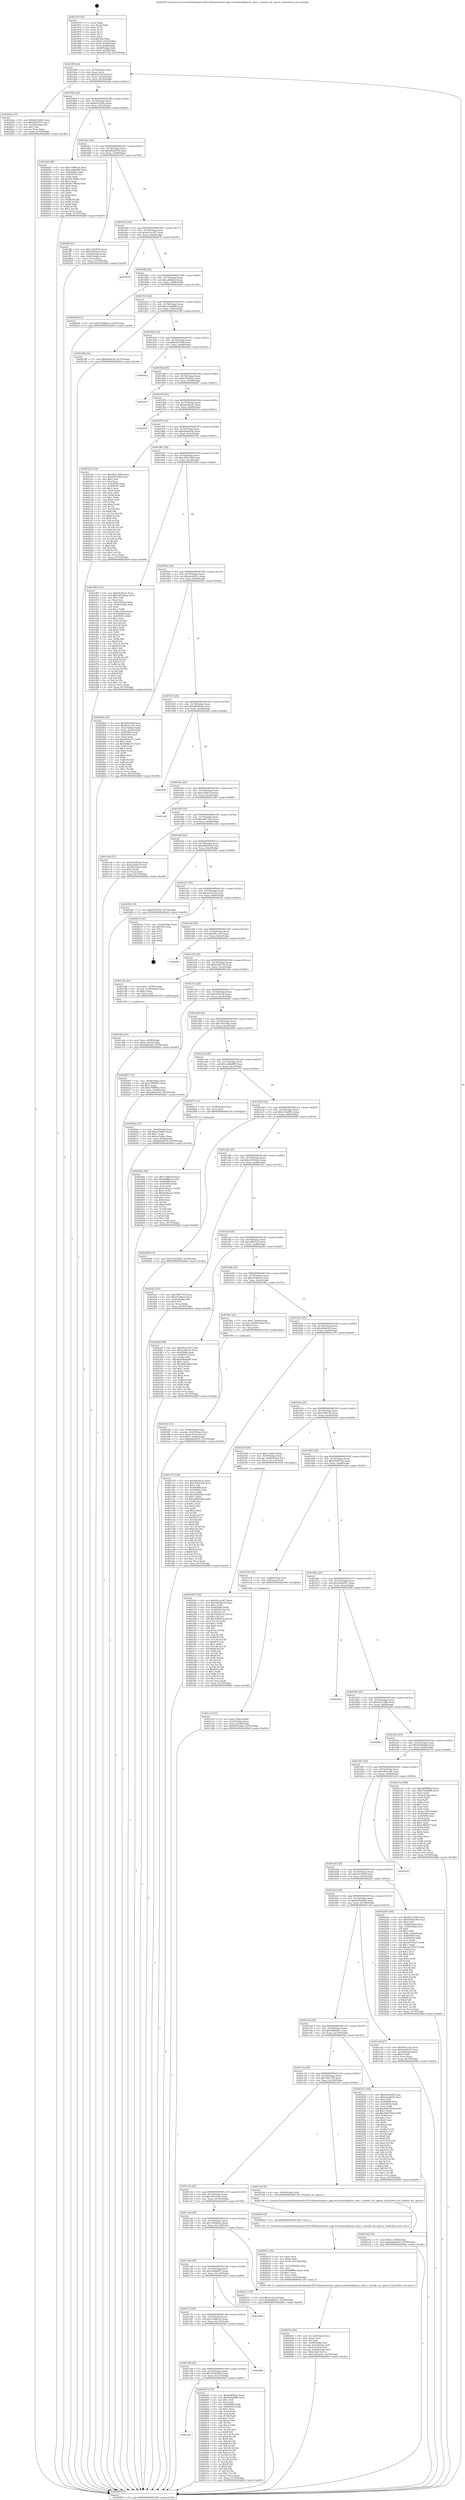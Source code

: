 digraph "0x401870" {
  label = "0x401870 (/mnt/c/Users/mathe/Desktop/tcc/POCII/binaries/extr_php-srcextdatelibparse_date.c_timelib_eat_spaces_Final-ollvm.out::main(0))"
  labelloc = "t"
  node[shape=record]

  Entry [label="",width=0.3,height=0.3,shape=circle,fillcolor=black,style=filled]
  "0x40189f" [label="{
     0x40189f [23]\l
     | [instrs]\l
     &nbsp;&nbsp;0x40189f \<+3\>: mov -0x70(%rbp),%eax\l
     &nbsp;&nbsp;0x4018a2 \<+2\>: mov %eax,%ecx\l
     &nbsp;&nbsp;0x4018a4 \<+6\>: sub $0x81810106,%ecx\l
     &nbsp;&nbsp;0x4018aa \<+3\>: mov %eax,-0x74(%rbp)\l
     &nbsp;&nbsp;0x4018ad \<+3\>: mov %ecx,-0x78(%rbp)\l
     &nbsp;&nbsp;0x4018b0 \<+6\>: je 00000000004022da \<main+0xa6a\>\l
  }"]
  "0x4022da" [label="{
     0x4022da [27]\l
     | [instrs]\l
     &nbsp;&nbsp;0x4022da \<+5\>: mov $0x8d152b0c,%eax\l
     &nbsp;&nbsp;0x4022df \<+5\>: mov $0x20f67b33,%ecx\l
     &nbsp;&nbsp;0x4022e4 \<+3\>: mov -0x2d(%rbp),%dl\l
     &nbsp;&nbsp;0x4022e7 \<+3\>: test $0x1,%dl\l
     &nbsp;&nbsp;0x4022ea \<+3\>: cmovne %ecx,%eax\l
     &nbsp;&nbsp;0x4022ed \<+3\>: mov %eax,-0x70(%rbp)\l
     &nbsp;&nbsp;0x4022f0 \<+5\>: jmp 00000000004026b9 \<main+0xe49\>\l
  }"]
  "0x4018b6" [label="{
     0x4018b6 [22]\l
     | [instrs]\l
     &nbsp;&nbsp;0x4018b6 \<+5\>: jmp 00000000004018bb \<main+0x4b\>\l
     &nbsp;&nbsp;0x4018bb \<+3\>: mov -0x74(%rbp),%eax\l
     &nbsp;&nbsp;0x4018be \<+5\>: sub $0x8d152b0c,%eax\l
     &nbsp;&nbsp;0x4018c3 \<+3\>: mov %eax,-0x7c(%rbp)\l
     &nbsp;&nbsp;0x4018c6 \<+6\>: je 0000000000402426 \<main+0xbb6\>\l
  }"]
  Exit [label="",width=0.3,height=0.3,shape=circle,fillcolor=black,style=filled,peripheries=2]
  "0x402426" [label="{
     0x402426 [88]\l
     | [instrs]\l
     &nbsp;&nbsp;0x402426 \<+5\>: mov $0x7c088cc6,%eax\l
     &nbsp;&nbsp;0x40242b \<+5\>: mov $0x1a48e888,%ecx\l
     &nbsp;&nbsp;0x402430 \<+7\>: mov 0x405068,%edx\l
     &nbsp;&nbsp;0x402437 \<+7\>: mov 0x405054,%esi\l
     &nbsp;&nbsp;0x40243e \<+2\>: mov %edx,%edi\l
     &nbsp;&nbsp;0x402440 \<+6\>: sub $0x4f179664,%edi\l
     &nbsp;&nbsp;0x402446 \<+3\>: sub $0x1,%edi\l
     &nbsp;&nbsp;0x402449 \<+6\>: add $0x4f179664,%edi\l
     &nbsp;&nbsp;0x40244f \<+3\>: imul %edi,%edx\l
     &nbsp;&nbsp;0x402452 \<+3\>: and $0x1,%edx\l
     &nbsp;&nbsp;0x402455 \<+3\>: cmp $0x0,%edx\l
     &nbsp;&nbsp;0x402458 \<+4\>: sete %r8b\l
     &nbsp;&nbsp;0x40245c \<+3\>: cmp $0xa,%esi\l
     &nbsp;&nbsp;0x40245f \<+4\>: setl %r9b\l
     &nbsp;&nbsp;0x402463 \<+3\>: mov %r8b,%r10b\l
     &nbsp;&nbsp;0x402466 \<+3\>: and %r9b,%r10b\l
     &nbsp;&nbsp;0x402469 \<+3\>: xor %r9b,%r8b\l
     &nbsp;&nbsp;0x40246c \<+3\>: or %r8b,%r10b\l
     &nbsp;&nbsp;0x40246f \<+4\>: test $0x1,%r10b\l
     &nbsp;&nbsp;0x402473 \<+3\>: cmovne %ecx,%eax\l
     &nbsp;&nbsp;0x402476 \<+3\>: mov %eax,-0x70(%rbp)\l
     &nbsp;&nbsp;0x402479 \<+5\>: jmp 00000000004026b9 \<main+0xe49\>\l
  }"]
  "0x4018cc" [label="{
     0x4018cc [22]\l
     | [instrs]\l
     &nbsp;&nbsp;0x4018cc \<+5\>: jmp 00000000004018d1 \<main+0x61\>\l
     &nbsp;&nbsp;0x4018d1 \<+3\>: mov -0x74(%rbp),%eax\l
     &nbsp;&nbsp;0x4018d4 \<+5\>: sub $0x8d2a0678,%eax\l
     &nbsp;&nbsp;0x4018d9 \<+3\>: mov %eax,-0x80(%rbp)\l
     &nbsp;&nbsp;0x4018dc \<+6\>: je 0000000000401ff2 \<main+0x782\>\l
  }"]
  "0x40248a" [label="{
     0x40248a [94]\l
     | [instrs]\l
     &nbsp;&nbsp;0x40248a \<+5\>: mov $0x7c088cc6,%ecx\l
     &nbsp;&nbsp;0x40248f \<+5\>: mov $0xa40ffed3,%edx\l
     &nbsp;&nbsp;0x402494 \<+7\>: mov 0x405068,%esi\l
     &nbsp;&nbsp;0x40249b \<+8\>: mov 0x405054,%r8d\l
     &nbsp;&nbsp;0x4024a3 \<+3\>: mov %esi,%r9d\l
     &nbsp;&nbsp;0x4024a6 \<+7\>: sub $0x8160acee,%r9d\l
     &nbsp;&nbsp;0x4024ad \<+4\>: sub $0x1,%r9d\l
     &nbsp;&nbsp;0x4024b1 \<+7\>: add $0x8160acee,%r9d\l
     &nbsp;&nbsp;0x4024b8 \<+4\>: imul %r9d,%esi\l
     &nbsp;&nbsp;0x4024bc \<+3\>: and $0x1,%esi\l
     &nbsp;&nbsp;0x4024bf \<+3\>: cmp $0x0,%esi\l
     &nbsp;&nbsp;0x4024c2 \<+4\>: sete %r10b\l
     &nbsp;&nbsp;0x4024c6 \<+4\>: cmp $0xa,%r8d\l
     &nbsp;&nbsp;0x4024ca \<+4\>: setl %r11b\l
     &nbsp;&nbsp;0x4024ce \<+3\>: mov %r10b,%bl\l
     &nbsp;&nbsp;0x4024d1 \<+3\>: and %r11b,%bl\l
     &nbsp;&nbsp;0x4024d4 \<+3\>: xor %r11b,%r10b\l
     &nbsp;&nbsp;0x4024d7 \<+3\>: or %r10b,%bl\l
     &nbsp;&nbsp;0x4024da \<+3\>: test $0x1,%bl\l
     &nbsp;&nbsp;0x4024dd \<+3\>: cmovne %edx,%ecx\l
     &nbsp;&nbsp;0x4024e0 \<+3\>: mov %ecx,-0x70(%rbp)\l
     &nbsp;&nbsp;0x4024e3 \<+5\>: jmp 00000000004026b9 \<main+0xe49\>\l
  }"]
  "0x401ff2" [label="{
     0x401ff2 [27]\l
     | [instrs]\l
     &nbsp;&nbsp;0x401ff2 \<+5\>: mov $0x1c52d97a,%eax\l
     &nbsp;&nbsp;0x401ff7 \<+5\>: mov $0x76f1da3b,%ecx\l
     &nbsp;&nbsp;0x401ffc \<+3\>: mov -0x64(%rbp),%edx\l
     &nbsp;&nbsp;0x401fff \<+3\>: cmp -0x60(%rbp),%edx\l
     &nbsp;&nbsp;0x402002 \<+3\>: cmovl %ecx,%eax\l
     &nbsp;&nbsp;0x402005 \<+3\>: mov %eax,-0x70(%rbp)\l
     &nbsp;&nbsp;0x402008 \<+5\>: jmp 00000000004026b9 \<main+0xe49\>\l
  }"]
  "0x4018e2" [label="{
     0x4018e2 [25]\l
     | [instrs]\l
     &nbsp;&nbsp;0x4018e2 \<+5\>: jmp 00000000004018e7 \<main+0x77\>\l
     &nbsp;&nbsp;0x4018e7 \<+3\>: mov -0x74(%rbp),%eax\l
     &nbsp;&nbsp;0x4018ea \<+5\>: sub $0x901ac367,%eax\l
     &nbsp;&nbsp;0x4018ef \<+6\>: mov %eax,-0x84(%rbp)\l
     &nbsp;&nbsp;0x4018f5 \<+6\>: je 0000000000402676 \<main+0xe06\>\l
  }"]
  "0x402365" [label="{
     0x402365 [150]\l
     | [instrs]\l
     &nbsp;&nbsp;0x402365 \<+5\>: mov $0x901ac367,%edx\l
     &nbsp;&nbsp;0x40236a \<+5\>: mov $0xe9d6507b,%esi\l
     &nbsp;&nbsp;0x40236f \<+3\>: mov $0x1,%r8b\l
     &nbsp;&nbsp;0x402372 \<+8\>: mov 0x405068,%r9d\l
     &nbsp;&nbsp;0x40237a \<+8\>: mov 0x405054,%r10d\l
     &nbsp;&nbsp;0x402382 \<+3\>: mov %r9d,%r11d\l
     &nbsp;&nbsp;0x402385 \<+7\>: sub $0x3f36f314,%r11d\l
     &nbsp;&nbsp;0x40238c \<+4\>: sub $0x1,%r11d\l
     &nbsp;&nbsp;0x402390 \<+7\>: add $0x3f36f314,%r11d\l
     &nbsp;&nbsp;0x402397 \<+4\>: imul %r11d,%r9d\l
     &nbsp;&nbsp;0x40239b \<+4\>: and $0x1,%r9d\l
     &nbsp;&nbsp;0x40239f \<+4\>: cmp $0x0,%r9d\l
     &nbsp;&nbsp;0x4023a3 \<+3\>: sete %bl\l
     &nbsp;&nbsp;0x4023a6 \<+4\>: cmp $0xa,%r10d\l
     &nbsp;&nbsp;0x4023aa \<+4\>: setl %r14b\l
     &nbsp;&nbsp;0x4023ae \<+3\>: mov %bl,%r15b\l
     &nbsp;&nbsp;0x4023b1 \<+4\>: xor $0xff,%r15b\l
     &nbsp;&nbsp;0x4023b5 \<+3\>: mov %r14b,%r12b\l
     &nbsp;&nbsp;0x4023b8 \<+4\>: xor $0xff,%r12b\l
     &nbsp;&nbsp;0x4023bc \<+4\>: xor $0x1,%r8b\l
     &nbsp;&nbsp;0x4023c0 \<+3\>: mov %r15b,%r13b\l
     &nbsp;&nbsp;0x4023c3 \<+4\>: and $0xff,%r13b\l
     &nbsp;&nbsp;0x4023c7 \<+3\>: and %r8b,%bl\l
     &nbsp;&nbsp;0x4023ca \<+3\>: mov %r12b,%al\l
     &nbsp;&nbsp;0x4023cd \<+2\>: and $0xff,%al\l
     &nbsp;&nbsp;0x4023cf \<+3\>: and %r8b,%r14b\l
     &nbsp;&nbsp;0x4023d2 \<+3\>: or %bl,%r13b\l
     &nbsp;&nbsp;0x4023d5 \<+3\>: or %r14b,%al\l
     &nbsp;&nbsp;0x4023d8 \<+3\>: xor %al,%r13b\l
     &nbsp;&nbsp;0x4023db \<+3\>: or %r12b,%r15b\l
     &nbsp;&nbsp;0x4023de \<+4\>: xor $0xff,%r15b\l
     &nbsp;&nbsp;0x4023e2 \<+4\>: or $0x1,%r8b\l
     &nbsp;&nbsp;0x4023e6 \<+3\>: and %r8b,%r15b\l
     &nbsp;&nbsp;0x4023e9 \<+3\>: or %r15b,%r13b\l
     &nbsp;&nbsp;0x4023ec \<+4\>: test $0x1,%r13b\l
     &nbsp;&nbsp;0x4023f0 \<+3\>: cmovne %esi,%edx\l
     &nbsp;&nbsp;0x4023f3 \<+3\>: mov %edx,-0x70(%rbp)\l
     &nbsp;&nbsp;0x4023f6 \<+5\>: jmp 00000000004026b9 \<main+0xe49\>\l
  }"]
  "0x402676" [label="{
     0x402676\l
  }", style=dashed]
  "0x4018fb" [label="{
     0x4018fb [25]\l
     | [instrs]\l
     &nbsp;&nbsp;0x4018fb \<+5\>: jmp 0000000000401900 \<main+0x90\>\l
     &nbsp;&nbsp;0x401900 \<+3\>: mov -0x74(%rbp),%eax\l
     &nbsp;&nbsp;0x401903 \<+5\>: sub $0xa40ffed3,%eax\l
     &nbsp;&nbsp;0x401908 \<+6\>: mov %eax,-0x88(%rbp)\l
     &nbsp;&nbsp;0x40190e \<+6\>: je 00000000004024e8 \<main+0xc78\>\l
  }"]
  "0x40219d" [label="{
     0x40219d [19]\l
     | [instrs]\l
     &nbsp;&nbsp;0x40219d \<+7\>: movl $0x0,-0x68(%rbp)\l
     &nbsp;&nbsp;0x4021a4 \<+7\>: movl $0xbdbae03b,-0x70(%rbp)\l
     &nbsp;&nbsp;0x4021ab \<+5\>: jmp 00000000004026b9 \<main+0xe49\>\l
  }"]
  "0x4024e8" [label="{
     0x4024e8 [12]\l
     | [instrs]\l
     &nbsp;&nbsp;0x4024e8 \<+7\>: movl $0x7950b9ca,-0x70(%rbp)\l
     &nbsp;&nbsp;0x4024ef \<+5\>: jmp 00000000004026b9 \<main+0xe49\>\l
  }"]
  "0x401914" [label="{
     0x401914 [25]\l
     | [instrs]\l
     &nbsp;&nbsp;0x401914 \<+5\>: jmp 0000000000401919 \<main+0xa9\>\l
     &nbsp;&nbsp;0x401919 \<+3\>: mov -0x74(%rbp),%eax\l
     &nbsp;&nbsp;0x40191c \<+5\>: sub $0xa74ad898,%eax\l
     &nbsp;&nbsp;0x401921 \<+6\>: mov %eax,-0x8c(%rbp)\l
     &nbsp;&nbsp;0x401927 \<+6\>: je 0000000000402188 \<main+0x918\>\l
  }"]
  "0x401cb1" [label="{
     0x401cb1\l
  }", style=dashed]
  "0x402188" [label="{
     0x402188 [12]\l
     | [instrs]\l
     &nbsp;&nbsp;0x402188 \<+7\>: movl $0x26bdcfef,-0x70(%rbp)\l
     &nbsp;&nbsp;0x40218f \<+5\>: jmp 00000000004026b9 \<main+0xe49\>\l
  }"]
  "0x40192d" [label="{
     0x40192d [25]\l
     | [instrs]\l
     &nbsp;&nbsp;0x40192d \<+5\>: jmp 0000000000401932 \<main+0xc2\>\l
     &nbsp;&nbsp;0x401932 \<+3\>: mov -0x74(%rbp),%eax\l
     &nbsp;&nbsp;0x401935 \<+5\>: sub $0xb2919eff,%eax\l
     &nbsp;&nbsp;0x40193a \<+6\>: mov %eax,-0x90(%rbp)\l
     &nbsp;&nbsp;0x401940 \<+6\>: je 00000000004026b2 \<main+0xe42\>\l
  }"]
  "0x402095" [label="{
     0x402095 [134]\l
     | [instrs]\l
     &nbsp;&nbsp;0x402095 \<+5\>: mov $0xddd9f62e,%eax\l
     &nbsp;&nbsp;0x40209a \<+5\>: mov $0x5b9e8489,%ecx\l
     &nbsp;&nbsp;0x40209f \<+2\>: mov $0x1,%dl\l
     &nbsp;&nbsp;0x4020a1 \<+2\>: xor %esi,%esi\l
     &nbsp;&nbsp;0x4020a3 \<+7\>: mov 0x405068,%edi\l
     &nbsp;&nbsp;0x4020aa \<+8\>: mov 0x405054,%r8d\l
     &nbsp;&nbsp;0x4020b2 \<+3\>: sub $0x1,%esi\l
     &nbsp;&nbsp;0x4020b5 \<+3\>: mov %edi,%r9d\l
     &nbsp;&nbsp;0x4020b8 \<+3\>: add %esi,%r9d\l
     &nbsp;&nbsp;0x4020bb \<+4\>: imul %r9d,%edi\l
     &nbsp;&nbsp;0x4020bf \<+3\>: and $0x1,%edi\l
     &nbsp;&nbsp;0x4020c2 \<+3\>: cmp $0x0,%edi\l
     &nbsp;&nbsp;0x4020c5 \<+4\>: sete %r10b\l
     &nbsp;&nbsp;0x4020c9 \<+4\>: cmp $0xa,%r8d\l
     &nbsp;&nbsp;0x4020cd \<+4\>: setl %r11b\l
     &nbsp;&nbsp;0x4020d1 \<+3\>: mov %r10b,%bl\l
     &nbsp;&nbsp;0x4020d4 \<+3\>: xor $0xff,%bl\l
     &nbsp;&nbsp;0x4020d7 \<+3\>: mov %r11b,%r14b\l
     &nbsp;&nbsp;0x4020da \<+4\>: xor $0xff,%r14b\l
     &nbsp;&nbsp;0x4020de \<+3\>: xor $0x0,%dl\l
     &nbsp;&nbsp;0x4020e1 \<+3\>: mov %bl,%r15b\l
     &nbsp;&nbsp;0x4020e4 \<+4\>: and $0x0,%r15b\l
     &nbsp;&nbsp;0x4020e8 \<+3\>: and %dl,%r10b\l
     &nbsp;&nbsp;0x4020eb \<+3\>: mov %r14b,%r12b\l
     &nbsp;&nbsp;0x4020ee \<+4\>: and $0x0,%r12b\l
     &nbsp;&nbsp;0x4020f2 \<+3\>: and %dl,%r11b\l
     &nbsp;&nbsp;0x4020f5 \<+3\>: or %r10b,%r15b\l
     &nbsp;&nbsp;0x4020f8 \<+3\>: or %r11b,%r12b\l
     &nbsp;&nbsp;0x4020fb \<+3\>: xor %r12b,%r15b\l
     &nbsp;&nbsp;0x4020fe \<+3\>: or %r14b,%bl\l
     &nbsp;&nbsp;0x402101 \<+3\>: xor $0xff,%bl\l
     &nbsp;&nbsp;0x402104 \<+3\>: or $0x0,%dl\l
     &nbsp;&nbsp;0x402107 \<+2\>: and %dl,%bl\l
     &nbsp;&nbsp;0x402109 \<+3\>: or %bl,%r15b\l
     &nbsp;&nbsp;0x40210c \<+4\>: test $0x1,%r15b\l
     &nbsp;&nbsp;0x402110 \<+3\>: cmovne %ecx,%eax\l
     &nbsp;&nbsp;0x402113 \<+3\>: mov %eax,-0x70(%rbp)\l
     &nbsp;&nbsp;0x402116 \<+5\>: jmp 00000000004026b9 \<main+0xe49\>\l
  }"]
  "0x4026b2" [label="{
     0x4026b2\l
  }", style=dashed]
  "0x401946" [label="{
     0x401946 [25]\l
     | [instrs]\l
     &nbsp;&nbsp;0x401946 \<+5\>: jmp 000000000040194b \<main+0xdb\>\l
     &nbsp;&nbsp;0x40194b \<+3\>: mov -0x74(%rbp),%eax\l
     &nbsp;&nbsp;0x40194e \<+5\>: sub $0xb7beda5a,%eax\l
     &nbsp;&nbsp;0x401953 \<+6\>: mov %eax,-0x94(%rbp)\l
     &nbsp;&nbsp;0x401959 \<+6\>: je 0000000000402627 \<main+0xdb7\>\l
  }"]
  "0x401c98" [label="{
     0x401c98 [25]\l
     | [instrs]\l
     &nbsp;&nbsp;0x401c98 \<+5\>: jmp 0000000000401c9d \<main+0x42d\>\l
     &nbsp;&nbsp;0x401c9d \<+3\>: mov -0x74(%rbp),%eax\l
     &nbsp;&nbsp;0x401ca0 \<+5\>: sub $0x7d223802,%eax\l
     &nbsp;&nbsp;0x401ca5 \<+6\>: mov %eax,-0x11c(%rbp)\l
     &nbsp;&nbsp;0x401cab \<+6\>: je 0000000000402095 \<main+0x825\>\l
  }"]
  "0x402627" [label="{
     0x402627\l
  }", style=dashed]
  "0x40195f" [label="{
     0x40195f [25]\l
     | [instrs]\l
     &nbsp;&nbsp;0x40195f \<+5\>: jmp 0000000000401964 \<main+0xf4\>\l
     &nbsp;&nbsp;0x401964 \<+3\>: mov -0x74(%rbp),%eax\l
     &nbsp;&nbsp;0x401967 \<+5\>: sub $0xb9cfbe3c,%eax\l
     &nbsp;&nbsp;0x40196c \<+6\>: mov %eax,-0x98(%rbp)\l
     &nbsp;&nbsp;0x401972 \<+6\>: je 000000000040263f \<main+0xdcf\>\l
  }"]
  "0x40269a" [label="{
     0x40269a\l
  }", style=dashed]
  "0x40263f" [label="{
     0x40263f\l
  }", style=dashed]
  "0x401978" [label="{
     0x401978 [25]\l
     | [instrs]\l
     &nbsp;&nbsp;0x401978 \<+5\>: jmp 000000000040197d \<main+0x10d\>\l
     &nbsp;&nbsp;0x40197d \<+3\>: mov -0x74(%rbp),%eax\l
     &nbsp;&nbsp;0x401980 \<+5\>: sub $0xbdbae03b,%eax\l
     &nbsp;&nbsp;0x401985 \<+6\>: mov %eax,-0x9c(%rbp)\l
     &nbsp;&nbsp;0x40198b \<+6\>: je 00000000004021b0 \<main+0x940\>\l
  }"]
  "0x401c7f" [label="{
     0x401c7f [25]\l
     | [instrs]\l
     &nbsp;&nbsp;0x401c7f \<+5\>: jmp 0000000000401c84 \<main+0x414\>\l
     &nbsp;&nbsp;0x401c84 \<+3\>: mov -0x74(%rbp),%eax\l
     &nbsp;&nbsp;0x401c87 \<+5\>: sub $0x7c088cc6,%eax\l
     &nbsp;&nbsp;0x401c8c \<+6\>: mov %eax,-0x118(%rbp)\l
     &nbsp;&nbsp;0x401c92 \<+6\>: je 000000000040269a \<main+0xe2a\>\l
  }"]
  "0x4021b0" [label="{
     0x4021b0 [134]\l
     | [instrs]\l
     &nbsp;&nbsp;0x4021b0 \<+5\>: mov $0x5b21108b,%eax\l
     &nbsp;&nbsp;0x4021b5 \<+5\>: mov $0x65c7d0ef,%ecx\l
     &nbsp;&nbsp;0x4021ba \<+2\>: mov $0x1,%dl\l
     &nbsp;&nbsp;0x4021bc \<+2\>: xor %esi,%esi\l
     &nbsp;&nbsp;0x4021be \<+7\>: mov 0x405068,%edi\l
     &nbsp;&nbsp;0x4021c5 \<+8\>: mov 0x405054,%r8d\l
     &nbsp;&nbsp;0x4021cd \<+3\>: sub $0x1,%esi\l
     &nbsp;&nbsp;0x4021d0 \<+3\>: mov %edi,%r9d\l
     &nbsp;&nbsp;0x4021d3 \<+3\>: add %esi,%r9d\l
     &nbsp;&nbsp;0x4021d6 \<+4\>: imul %r9d,%edi\l
     &nbsp;&nbsp;0x4021da \<+3\>: and $0x1,%edi\l
     &nbsp;&nbsp;0x4021dd \<+3\>: cmp $0x0,%edi\l
     &nbsp;&nbsp;0x4021e0 \<+4\>: sete %r10b\l
     &nbsp;&nbsp;0x4021e4 \<+4\>: cmp $0xa,%r8d\l
     &nbsp;&nbsp;0x4021e8 \<+4\>: setl %r11b\l
     &nbsp;&nbsp;0x4021ec \<+3\>: mov %r10b,%bl\l
     &nbsp;&nbsp;0x4021ef \<+3\>: xor $0xff,%bl\l
     &nbsp;&nbsp;0x4021f2 \<+3\>: mov %r11b,%r14b\l
     &nbsp;&nbsp;0x4021f5 \<+4\>: xor $0xff,%r14b\l
     &nbsp;&nbsp;0x4021f9 \<+3\>: xor $0x0,%dl\l
     &nbsp;&nbsp;0x4021fc \<+3\>: mov %bl,%r15b\l
     &nbsp;&nbsp;0x4021ff \<+4\>: and $0x0,%r15b\l
     &nbsp;&nbsp;0x402203 \<+3\>: and %dl,%r10b\l
     &nbsp;&nbsp;0x402206 \<+3\>: mov %r14b,%r12b\l
     &nbsp;&nbsp;0x402209 \<+4\>: and $0x0,%r12b\l
     &nbsp;&nbsp;0x40220d \<+3\>: and %dl,%r11b\l
     &nbsp;&nbsp;0x402210 \<+3\>: or %r10b,%r15b\l
     &nbsp;&nbsp;0x402213 \<+3\>: or %r11b,%r12b\l
     &nbsp;&nbsp;0x402216 \<+3\>: xor %r12b,%r15b\l
     &nbsp;&nbsp;0x402219 \<+3\>: or %r14b,%bl\l
     &nbsp;&nbsp;0x40221c \<+3\>: xor $0xff,%bl\l
     &nbsp;&nbsp;0x40221f \<+3\>: or $0x0,%dl\l
     &nbsp;&nbsp;0x402222 \<+2\>: and %dl,%bl\l
     &nbsp;&nbsp;0x402224 \<+3\>: or %bl,%r15b\l
     &nbsp;&nbsp;0x402227 \<+4\>: test $0x1,%r15b\l
     &nbsp;&nbsp;0x40222b \<+3\>: cmovne %ecx,%eax\l
     &nbsp;&nbsp;0x40222e \<+3\>: mov %eax,-0x70(%rbp)\l
     &nbsp;&nbsp;0x402231 \<+5\>: jmp 00000000004026b9 \<main+0xe49\>\l
  }"]
  "0x401991" [label="{
     0x401991 [25]\l
     | [instrs]\l
     &nbsp;&nbsp;0x401991 \<+5\>: jmp 0000000000401996 \<main+0x126\>\l
     &nbsp;&nbsp;0x401996 \<+3\>: mov -0x74(%rbp),%eax\l
     &nbsp;&nbsp;0x401999 \<+5\>: sub $0xc85b1304,%eax\l
     &nbsp;&nbsp;0x40199e \<+6\>: mov %eax,-0xa0(%rbp)\l
     &nbsp;&nbsp;0x4019a4 \<+6\>: je 0000000000401f09 \<main+0x699\>\l
  }"]
  "0x401d66" [label="{
     0x401d66\l
  }", style=dashed]
  "0x401f09" [label="{
     0x401f09 [152]\l
     | [instrs]\l
     &nbsp;&nbsp;0x401f09 \<+5\>: mov $0xb9cfbe3c,%eax\l
     &nbsp;&nbsp;0x401f0e \<+5\>: mov $0x1d918ebe,%ecx\l
     &nbsp;&nbsp;0x401f13 \<+2\>: mov $0x1,%dl\l
     &nbsp;&nbsp;0x401f15 \<+2\>: xor %esi,%esi\l
     &nbsp;&nbsp;0x401f17 \<+3\>: mov -0x5c(%rbp),%edi\l
     &nbsp;&nbsp;0x401f1a \<+3\>: cmp -0x50(%rbp),%edi\l
     &nbsp;&nbsp;0x401f1d \<+4\>: setl %r8b\l
     &nbsp;&nbsp;0x401f21 \<+4\>: and $0x1,%r8b\l
     &nbsp;&nbsp;0x401f25 \<+4\>: mov %r8b,-0x2e(%rbp)\l
     &nbsp;&nbsp;0x401f29 \<+7\>: mov 0x405068,%edi\l
     &nbsp;&nbsp;0x401f30 \<+8\>: mov 0x405054,%r9d\l
     &nbsp;&nbsp;0x401f38 \<+3\>: sub $0x1,%esi\l
     &nbsp;&nbsp;0x401f3b \<+3\>: mov %edi,%r10d\l
     &nbsp;&nbsp;0x401f3e \<+3\>: add %esi,%r10d\l
     &nbsp;&nbsp;0x401f41 \<+4\>: imul %r10d,%edi\l
     &nbsp;&nbsp;0x401f45 \<+3\>: and $0x1,%edi\l
     &nbsp;&nbsp;0x401f48 \<+3\>: cmp $0x0,%edi\l
     &nbsp;&nbsp;0x401f4b \<+4\>: sete %r8b\l
     &nbsp;&nbsp;0x401f4f \<+4\>: cmp $0xa,%r9d\l
     &nbsp;&nbsp;0x401f53 \<+4\>: setl %r11b\l
     &nbsp;&nbsp;0x401f57 \<+3\>: mov %r8b,%bl\l
     &nbsp;&nbsp;0x401f5a \<+3\>: xor $0xff,%bl\l
     &nbsp;&nbsp;0x401f5d \<+3\>: mov %r11b,%r14b\l
     &nbsp;&nbsp;0x401f60 \<+4\>: xor $0xff,%r14b\l
     &nbsp;&nbsp;0x401f64 \<+3\>: xor $0x1,%dl\l
     &nbsp;&nbsp;0x401f67 \<+3\>: mov %bl,%r15b\l
     &nbsp;&nbsp;0x401f6a \<+4\>: and $0xff,%r15b\l
     &nbsp;&nbsp;0x401f6e \<+3\>: and %dl,%r8b\l
     &nbsp;&nbsp;0x401f71 \<+3\>: mov %r14b,%r12b\l
     &nbsp;&nbsp;0x401f74 \<+4\>: and $0xff,%r12b\l
     &nbsp;&nbsp;0x401f78 \<+3\>: and %dl,%r11b\l
     &nbsp;&nbsp;0x401f7b \<+3\>: or %r8b,%r15b\l
     &nbsp;&nbsp;0x401f7e \<+3\>: or %r11b,%r12b\l
     &nbsp;&nbsp;0x401f81 \<+3\>: xor %r12b,%r15b\l
     &nbsp;&nbsp;0x401f84 \<+3\>: or %r14b,%bl\l
     &nbsp;&nbsp;0x401f87 \<+3\>: xor $0xff,%bl\l
     &nbsp;&nbsp;0x401f8a \<+3\>: or $0x1,%dl\l
     &nbsp;&nbsp;0x401f8d \<+2\>: and %dl,%bl\l
     &nbsp;&nbsp;0x401f8f \<+3\>: or %bl,%r15b\l
     &nbsp;&nbsp;0x401f92 \<+4\>: test $0x1,%r15b\l
     &nbsp;&nbsp;0x401f96 \<+3\>: cmovne %ecx,%eax\l
     &nbsp;&nbsp;0x401f99 \<+3\>: mov %eax,-0x70(%rbp)\l
     &nbsp;&nbsp;0x401f9c \<+5\>: jmp 00000000004026b9 \<main+0xe49\>\l
  }"]
  "0x4019aa" [label="{
     0x4019aa [25]\l
     | [instrs]\l
     &nbsp;&nbsp;0x4019aa \<+5\>: jmp 00000000004019af \<main+0x13f\>\l
     &nbsp;&nbsp;0x4019af \<+3\>: mov -0x74(%rbp),%eax\l
     &nbsp;&nbsp;0x4019b2 \<+5\>: sub $0xdcad423c,%eax\l
     &nbsp;&nbsp;0x4019b7 \<+6\>: mov %eax,-0xa4(%rbp)\l
     &nbsp;&nbsp;0x4019bd \<+6\>: je 00000000004025b4 \<main+0xd44\>\l
  }"]
  "0x401c66" [label="{
     0x401c66 [25]\l
     | [instrs]\l
     &nbsp;&nbsp;0x401c66 \<+5\>: jmp 0000000000401c6b \<main+0x3fb\>\l
     &nbsp;&nbsp;0x401c6b \<+3\>: mov -0x74(%rbp),%eax\l
     &nbsp;&nbsp;0x401c6e \<+5\>: sub $0x7a88d027,%eax\l
     &nbsp;&nbsp;0x401c73 \<+6\>: mov %eax,-0x114(%rbp)\l
     &nbsp;&nbsp;0x401c79 \<+6\>: je 0000000000401d66 \<main+0x4f6\>\l
  }"]
  "0x4025b4" [label="{
     0x4025b4 [94]\l
     | [instrs]\l
     &nbsp;&nbsp;0x4025b4 \<+5\>: mov $0xb2919eff,%eax\l
     &nbsp;&nbsp;0x4025b9 \<+5\>: mov $0xf0c21223,%ecx\l
     &nbsp;&nbsp;0x4025be \<+3\>: mov -0x3c(%rbp),%edx\l
     &nbsp;&nbsp;0x4025c1 \<+3\>: mov %edx,-0x2c(%rbp)\l
     &nbsp;&nbsp;0x4025c4 \<+7\>: mov 0x405068,%edx\l
     &nbsp;&nbsp;0x4025cb \<+7\>: mov 0x405054,%esi\l
     &nbsp;&nbsp;0x4025d2 \<+2\>: mov %edx,%edi\l
     &nbsp;&nbsp;0x4025d4 \<+6\>: add $0xd0fda17e,%edi\l
     &nbsp;&nbsp;0x4025da \<+3\>: sub $0x1,%edi\l
     &nbsp;&nbsp;0x4025dd \<+6\>: sub $0xd0fda17e,%edi\l
     &nbsp;&nbsp;0x4025e3 \<+3\>: imul %edi,%edx\l
     &nbsp;&nbsp;0x4025e6 \<+3\>: and $0x1,%edx\l
     &nbsp;&nbsp;0x4025e9 \<+3\>: cmp $0x0,%edx\l
     &nbsp;&nbsp;0x4025ec \<+4\>: sete %r8b\l
     &nbsp;&nbsp;0x4025f0 \<+3\>: cmp $0xa,%esi\l
     &nbsp;&nbsp;0x4025f3 \<+4\>: setl %r9b\l
     &nbsp;&nbsp;0x4025f7 \<+3\>: mov %r8b,%r10b\l
     &nbsp;&nbsp;0x4025fa \<+3\>: and %r9b,%r10b\l
     &nbsp;&nbsp;0x4025fd \<+3\>: xor %r9b,%r8b\l
     &nbsp;&nbsp;0x402600 \<+3\>: or %r8b,%r10b\l
     &nbsp;&nbsp;0x402603 \<+4\>: test $0x1,%r10b\l
     &nbsp;&nbsp;0x402607 \<+3\>: cmovne %ecx,%eax\l
     &nbsp;&nbsp;0x40260a \<+3\>: mov %eax,-0x70(%rbp)\l
     &nbsp;&nbsp;0x40260d \<+5\>: jmp 00000000004026b9 \<main+0xe49\>\l
  }"]
  "0x4019c3" [label="{
     0x4019c3 [25]\l
     | [instrs]\l
     &nbsp;&nbsp;0x4019c3 \<+5\>: jmp 00000000004019c8 \<main+0x158\>\l
     &nbsp;&nbsp;0x4019c8 \<+3\>: mov -0x74(%rbp),%eax\l
     &nbsp;&nbsp;0x4019cb \<+5\>: sub $0xddd9f62e,%eax\l
     &nbsp;&nbsp;0x4019d0 \<+6\>: mov %eax,-0xa8(%rbp)\l
     &nbsp;&nbsp;0x4019d6 \<+6\>: je 000000000040264b \<main+0xddb\>\l
  }"]
  "0x402511" [label="{
     0x402511 [19]\l
     | [instrs]\l
     &nbsp;&nbsp;0x402511 \<+7\>: movl $0x0,-0x3c(%rbp)\l
     &nbsp;&nbsp;0x402518 \<+7\>: movl $0x69860fc1,-0x70(%rbp)\l
     &nbsp;&nbsp;0x40251f \<+5\>: jmp 00000000004026b9 \<main+0xe49\>\l
  }"]
  "0x40264b" [label="{
     0x40264b\l
  }", style=dashed]
  "0x4019dc" [label="{
     0x4019dc [25]\l
     | [instrs]\l
     &nbsp;&nbsp;0x4019dc \<+5\>: jmp 00000000004019e1 \<main+0x171\>\l
     &nbsp;&nbsp;0x4019e1 \<+3\>: mov -0x74(%rbp),%eax\l
     &nbsp;&nbsp;0x4019e4 \<+5\>: sub $0xe228413f,%eax\l
     &nbsp;&nbsp;0x4019e9 \<+6\>: mov %eax,-0xac(%rbp)\l
     &nbsp;&nbsp;0x4019ef \<+6\>: je 0000000000401cd6 \<main+0x466\>\l
  }"]
  "0x40203e" [label="{
     0x40203e [44]\l
     | [instrs]\l
     &nbsp;&nbsp;0x40203e \<+6\>: mov -0x124(%rbp),%ecx\l
     &nbsp;&nbsp;0x402044 \<+3\>: imul %eax,%ecx\l
     &nbsp;&nbsp;0x402047 \<+3\>: mov %cl,%dil\l
     &nbsp;&nbsp;0x40204a \<+4\>: mov -0x58(%rbp),%r8\l
     &nbsp;&nbsp;0x40204e \<+4\>: movslq -0x5c(%rbp),%r9\l
     &nbsp;&nbsp;0x402052 \<+4\>: mov (%r8,%r9,8),%r8\l
     &nbsp;&nbsp;0x402056 \<+4\>: movslq -0x64(%rbp),%r9\l
     &nbsp;&nbsp;0x40205a \<+4\>: mov %dil,(%r8,%r9,1)\l
     &nbsp;&nbsp;0x40205e \<+7\>: movl $0x15d1a8ae,-0x70(%rbp)\l
     &nbsp;&nbsp;0x402065 \<+5\>: jmp 00000000004026b9 \<main+0xe49\>\l
  }"]
  "0x401cd6" [label="{
     0x401cd6\l
  }", style=dashed]
  "0x4019f5" [label="{
     0x4019f5 [25]\l
     | [instrs]\l
     &nbsp;&nbsp;0x4019f5 \<+5\>: jmp 00000000004019fa \<main+0x18a\>\l
     &nbsp;&nbsp;0x4019fa \<+3\>: mov -0x74(%rbp),%eax\l
     &nbsp;&nbsp;0x4019fd \<+5\>: sub $0xe4fe7183,%eax\l
     &nbsp;&nbsp;0x401a02 \<+6\>: mov %eax,-0xb0(%rbp)\l
     &nbsp;&nbsp;0x401a08 \<+6\>: je 0000000000401cbb \<main+0x44b\>\l
  }"]
  "0x402012" [label="{
     0x402012 [44]\l
     | [instrs]\l
     &nbsp;&nbsp;0x402012 \<+2\>: xor %ecx,%ecx\l
     &nbsp;&nbsp;0x402014 \<+5\>: mov $0x2,%edx\l
     &nbsp;&nbsp;0x402019 \<+6\>: mov %edx,-0x120(%rbp)\l
     &nbsp;&nbsp;0x40201f \<+1\>: cltd\l
     &nbsp;&nbsp;0x402020 \<+6\>: mov -0x120(%rbp),%esi\l
     &nbsp;&nbsp;0x402026 \<+2\>: idiv %esi\l
     &nbsp;&nbsp;0x402028 \<+6\>: imul $0xfffffffe,%edx,%edx\l
     &nbsp;&nbsp;0x40202e \<+3\>: sub $0x1,%ecx\l
     &nbsp;&nbsp;0x402031 \<+2\>: sub %ecx,%edx\l
     &nbsp;&nbsp;0x402033 \<+6\>: mov %edx,-0x124(%rbp)\l
     &nbsp;&nbsp;0x402039 \<+5\>: call 0000000000401160 \<next_i\>\l
     | [calls]\l
     &nbsp;&nbsp;0x401160 \{1\} (/mnt/c/Users/mathe/Desktop/tcc/POCII/binaries/extr_php-srcextdatelibparse_date.c_timelib_eat_spaces_Final-ollvm.out::next_i)\l
  }"]
  "0x401cbb" [label="{
     0x401cbb [27]\l
     | [instrs]\l
     &nbsp;&nbsp;0x401cbb \<+5\>: mov $0x534387e6,%eax\l
     &nbsp;&nbsp;0x401cc0 \<+5\>: mov $0xe228413f,%ecx\l
     &nbsp;&nbsp;0x401cc5 \<+3\>: mov -0x38(%rbp),%edx\l
     &nbsp;&nbsp;0x401cc8 \<+3\>: cmp $0x2,%edx\l
     &nbsp;&nbsp;0x401ccb \<+3\>: cmovne %ecx,%eax\l
     &nbsp;&nbsp;0x401cce \<+3\>: mov %eax,-0x70(%rbp)\l
     &nbsp;&nbsp;0x401cd1 \<+5\>: jmp 00000000004026b9 \<main+0xe49\>\l
  }"]
  "0x401a0e" [label="{
     0x401a0e [25]\l
     | [instrs]\l
     &nbsp;&nbsp;0x401a0e \<+5\>: jmp 0000000000401a13 \<main+0x1a3\>\l
     &nbsp;&nbsp;0x401a13 \<+3\>: mov -0x74(%rbp),%eax\l
     &nbsp;&nbsp;0x401a16 \<+5\>: sub $0xe9d6507b,%eax\l
     &nbsp;&nbsp;0x401a1b \<+6\>: mov %eax,-0xb4(%rbp)\l
     &nbsp;&nbsp;0x401a21 \<+6\>: je 00000000004023fb \<main+0xb8b\>\l
  }"]
  "0x4026b9" [label="{
     0x4026b9 [5]\l
     | [instrs]\l
     &nbsp;&nbsp;0x4026b9 \<+5\>: jmp 000000000040189f \<main+0x2f\>\l
  }"]
  "0x401870" [label="{
     0x401870 [47]\l
     | [instrs]\l
     &nbsp;&nbsp;0x401870 \<+1\>: push %rbp\l
     &nbsp;&nbsp;0x401871 \<+3\>: mov %rsp,%rbp\l
     &nbsp;&nbsp;0x401874 \<+2\>: push %r15\l
     &nbsp;&nbsp;0x401876 \<+2\>: push %r14\l
     &nbsp;&nbsp;0x401878 \<+2\>: push %r13\l
     &nbsp;&nbsp;0x40187a \<+2\>: push %r12\l
     &nbsp;&nbsp;0x40187c \<+1\>: push %rbx\l
     &nbsp;&nbsp;0x40187d \<+7\>: sub $0x108,%rsp\l
     &nbsp;&nbsp;0x401884 \<+7\>: movl $0x0,-0x3c(%rbp)\l
     &nbsp;&nbsp;0x40188b \<+3\>: mov %edi,-0x40(%rbp)\l
     &nbsp;&nbsp;0x40188e \<+4\>: mov %rsi,-0x48(%rbp)\l
     &nbsp;&nbsp;0x401892 \<+3\>: mov -0x40(%rbp),%edi\l
     &nbsp;&nbsp;0x401895 \<+3\>: mov %edi,-0x38(%rbp)\l
     &nbsp;&nbsp;0x401898 \<+7\>: movl $0xe4fe7183,-0x70(%rbp)\l
  }"]
  "0x401c4d" [label="{
     0x401c4d [25]\l
     | [instrs]\l
     &nbsp;&nbsp;0x401c4d \<+5\>: jmp 0000000000401c52 \<main+0x3e2\>\l
     &nbsp;&nbsp;0x401c52 \<+3\>: mov -0x74(%rbp),%eax\l
     &nbsp;&nbsp;0x401c55 \<+5\>: sub $0x7950b9ca,%eax\l
     &nbsp;&nbsp;0x401c5a \<+6\>: mov %eax,-0x110(%rbp)\l
     &nbsp;&nbsp;0x401c60 \<+6\>: je 0000000000402511 \<main+0xca1\>\l
  }"]
  "0x4023fb" [label="{
     0x4023fb [12]\l
     | [instrs]\l
     &nbsp;&nbsp;0x4023fb \<+7\>: movl $0x5579c00,-0x70(%rbp)\l
     &nbsp;&nbsp;0x402402 \<+5\>: jmp 00000000004026b9 \<main+0xe49\>\l
  }"]
  "0x401a27" [label="{
     0x401a27 [25]\l
     | [instrs]\l
     &nbsp;&nbsp;0x401a27 \<+5\>: jmp 0000000000401a2c \<main+0x1bc\>\l
     &nbsp;&nbsp;0x401a2c \<+3\>: mov -0x74(%rbp),%eax\l
     &nbsp;&nbsp;0x401a2f \<+5\>: sub $0xf0c21223,%eax\l
     &nbsp;&nbsp;0x401a34 \<+6\>: mov %eax,-0xb8(%rbp)\l
     &nbsp;&nbsp;0x401a3a \<+6\>: je 0000000000402612 \<main+0xda2\>\l
  }"]
  "0x40200d" [label="{
     0x40200d [5]\l
     | [instrs]\l
     &nbsp;&nbsp;0x40200d \<+5\>: call 0000000000401160 \<next_i\>\l
     | [calls]\l
     &nbsp;&nbsp;0x401160 \{1\} (/mnt/c/Users/mathe/Desktop/tcc/POCII/binaries/extr_php-srcextdatelibparse_date.c_timelib_eat_spaces_Final-ollvm.out::next_i)\l
  }"]
  "0x402612" [label="{
     0x402612 [21]\l
     | [instrs]\l
     &nbsp;&nbsp;0x402612 \<+3\>: mov -0x2c(%rbp),%eax\l
     &nbsp;&nbsp;0x402615 \<+7\>: add $0x108,%rsp\l
     &nbsp;&nbsp;0x40261c \<+1\>: pop %rbx\l
     &nbsp;&nbsp;0x40261d \<+2\>: pop %r12\l
     &nbsp;&nbsp;0x40261f \<+2\>: pop %r13\l
     &nbsp;&nbsp;0x402621 \<+2\>: pop %r14\l
     &nbsp;&nbsp;0x402623 \<+2\>: pop %r15\l
     &nbsp;&nbsp;0x402625 \<+1\>: pop %rbp\l
     &nbsp;&nbsp;0x402626 \<+1\>: ret\l
  }"]
  "0x401a40" [label="{
     0x401a40 [25]\l
     | [instrs]\l
     &nbsp;&nbsp;0x401a40 \<+5\>: jmp 0000000000401a45 \<main+0x1d5\>\l
     &nbsp;&nbsp;0x401a45 \<+3\>: mov -0x74(%rbp),%eax\l
     &nbsp;&nbsp;0x401a48 \<+5\>: sub $0xf58c1c4c,%eax\l
     &nbsp;&nbsp;0x401a4d \<+6\>: mov %eax,-0xbc(%rbp)\l
     &nbsp;&nbsp;0x401a53 \<+6\>: je 00000000004024f4 \<main+0xc84\>\l
  }"]
  "0x401c34" [label="{
     0x401c34 [25]\l
     | [instrs]\l
     &nbsp;&nbsp;0x401c34 \<+5\>: jmp 0000000000401c39 \<main+0x3c9\>\l
     &nbsp;&nbsp;0x401c39 \<+3\>: mov -0x74(%rbp),%eax\l
     &nbsp;&nbsp;0x401c3c \<+5\>: sub $0x76f1da3b,%eax\l
     &nbsp;&nbsp;0x401c41 \<+6\>: mov %eax,-0x10c(%rbp)\l
     &nbsp;&nbsp;0x401c47 \<+6\>: je 000000000040200d \<main+0x79d\>\l
  }"]
  "0x4024f4" [label="{
     0x4024f4\l
  }", style=dashed]
  "0x401a59" [label="{
     0x401a59 [25]\l
     | [instrs]\l
     &nbsp;&nbsp;0x401a59 \<+5\>: jmp 0000000000401a5e \<main+0x1ee\>\l
     &nbsp;&nbsp;0x401a5e \<+3\>: mov -0x74(%rbp),%eax\l
     &nbsp;&nbsp;0x401a61 \<+5\>: sub $0xfc3d9155,%eax\l
     &nbsp;&nbsp;0x401a66 \<+6\>: mov %eax,-0xc0(%rbp)\l
     &nbsp;&nbsp;0x401a6c \<+6\>: je 0000000000401e4b \<main+0x5db\>\l
  }"]
  "0x402194" [label="{
     0x402194 [9]\l
     | [instrs]\l
     &nbsp;&nbsp;0x402194 \<+4\>: mov -0x58(%rbp),%rdi\l
     &nbsp;&nbsp;0x402198 \<+5\>: call 00000000004013f0 \<timelib_eat_spaces\>\l
     | [calls]\l
     &nbsp;&nbsp;0x4013f0 \{1\} (/mnt/c/Users/mathe/Desktop/tcc/POCII/binaries/extr_php-srcextdatelibparse_date.c_timelib_eat_spaces_Final-ollvm.out::timelib_eat_spaces)\l
  }"]
  "0x401e4b" [label="{
     0x401e4b [23]\l
     | [instrs]\l
     &nbsp;&nbsp;0x401e4b \<+7\>: movl $0x1,-0x50(%rbp)\l
     &nbsp;&nbsp;0x401e52 \<+4\>: movslq -0x50(%rbp),%rax\l
     &nbsp;&nbsp;0x401e56 \<+4\>: shl $0x3,%rax\l
     &nbsp;&nbsp;0x401e5a \<+3\>: mov %rax,%rdi\l
     &nbsp;&nbsp;0x401e5d \<+5\>: call 0000000000401050 \<malloc@plt\>\l
     | [calls]\l
     &nbsp;&nbsp;0x401050 \{1\} (unknown)\l
  }"]
  "0x401a72" [label="{
     0x401a72 [25]\l
     | [instrs]\l
     &nbsp;&nbsp;0x401a72 \<+5\>: jmp 0000000000401a77 \<main+0x207\>\l
     &nbsp;&nbsp;0x401a77 \<+3\>: mov -0x74(%rbp),%eax\l
     &nbsp;&nbsp;0x401a7a \<+5\>: sub $0x5579c00,%eax\l
     &nbsp;&nbsp;0x401a7f \<+6\>: mov %eax,-0xc4(%rbp)\l
     &nbsp;&nbsp;0x401a85 \<+6\>: je 0000000000402407 \<main+0xb97\>\l
  }"]
  "0x401c1b" [label="{
     0x401c1b [25]\l
     | [instrs]\l
     &nbsp;&nbsp;0x401c1b \<+5\>: jmp 0000000000401c20 \<main+0x3b0\>\l
     &nbsp;&nbsp;0x401c20 \<+3\>: mov -0x74(%rbp),%eax\l
     &nbsp;&nbsp;0x401c23 \<+5\>: sub $0x70f617f0,%eax\l
     &nbsp;&nbsp;0x401c28 \<+6\>: mov %eax,-0x108(%rbp)\l
     &nbsp;&nbsp;0x401c2e \<+6\>: je 0000000000402194 \<main+0x924\>\l
  }"]
  "0x402407" [label="{
     0x402407 [31]\l
     | [instrs]\l
     &nbsp;&nbsp;0x402407 \<+3\>: mov -0x68(%rbp),%eax\l
     &nbsp;&nbsp;0x40240a \<+5\>: sub $0xa79f8903,%eax\l
     &nbsp;&nbsp;0x40240f \<+3\>: add $0x1,%eax\l
     &nbsp;&nbsp;0x402412 \<+5\>: add $0xa79f8903,%eax\l
     &nbsp;&nbsp;0x402417 \<+3\>: mov %eax,-0x68(%rbp)\l
     &nbsp;&nbsp;0x40241a \<+7\>: movl $0xbdbae03b,-0x70(%rbp)\l
     &nbsp;&nbsp;0x402421 \<+5\>: jmp 00000000004026b9 \<main+0xe49\>\l
  }"]
  "0x401a8b" [label="{
     0x401a8b [25]\l
     | [instrs]\l
     &nbsp;&nbsp;0x401a8b \<+5\>: jmp 0000000000401a90 \<main+0x220\>\l
     &nbsp;&nbsp;0x401a90 \<+3\>: mov -0x74(%rbp),%eax\l
     &nbsp;&nbsp;0x401a93 \<+5\>: sub $0x15d1a8ae,%eax\l
     &nbsp;&nbsp;0x401a98 \<+6\>: mov %eax,-0xc8(%rbp)\l
     &nbsp;&nbsp;0x401a9e \<+6\>: je 000000000040206a \<main+0x7fa\>\l
  }"]
  "0x402524" [label="{
     0x402524 [144]\l
     | [instrs]\l
     &nbsp;&nbsp;0x402524 \<+5\>: mov $0xb2919eff,%eax\l
     &nbsp;&nbsp;0x402529 \<+5\>: mov $0xdcad423c,%ecx\l
     &nbsp;&nbsp;0x40252e \<+2\>: mov $0x1,%dl\l
     &nbsp;&nbsp;0x402530 \<+7\>: mov 0x405068,%esi\l
     &nbsp;&nbsp;0x402537 \<+7\>: mov 0x405054,%edi\l
     &nbsp;&nbsp;0x40253e \<+3\>: mov %esi,%r8d\l
     &nbsp;&nbsp;0x402541 \<+7\>: sub $0x56b076a8,%r8d\l
     &nbsp;&nbsp;0x402548 \<+4\>: sub $0x1,%r8d\l
     &nbsp;&nbsp;0x40254c \<+7\>: add $0x56b076a8,%r8d\l
     &nbsp;&nbsp;0x402553 \<+4\>: imul %r8d,%esi\l
     &nbsp;&nbsp;0x402557 \<+3\>: and $0x1,%esi\l
     &nbsp;&nbsp;0x40255a \<+3\>: cmp $0x0,%esi\l
     &nbsp;&nbsp;0x40255d \<+4\>: sete %r9b\l
     &nbsp;&nbsp;0x402561 \<+3\>: cmp $0xa,%edi\l
     &nbsp;&nbsp;0x402564 \<+4\>: setl %r10b\l
     &nbsp;&nbsp;0x402568 \<+3\>: mov %r9b,%r11b\l
     &nbsp;&nbsp;0x40256b \<+4\>: xor $0xff,%r11b\l
     &nbsp;&nbsp;0x40256f \<+3\>: mov %r10b,%bl\l
     &nbsp;&nbsp;0x402572 \<+3\>: xor $0xff,%bl\l
     &nbsp;&nbsp;0x402575 \<+3\>: xor $0x0,%dl\l
     &nbsp;&nbsp;0x402578 \<+3\>: mov %r11b,%r14b\l
     &nbsp;&nbsp;0x40257b \<+4\>: and $0x0,%r14b\l
     &nbsp;&nbsp;0x40257f \<+3\>: and %dl,%r9b\l
     &nbsp;&nbsp;0x402582 \<+3\>: mov %bl,%r15b\l
     &nbsp;&nbsp;0x402585 \<+4\>: and $0x0,%r15b\l
     &nbsp;&nbsp;0x402589 \<+3\>: and %dl,%r10b\l
     &nbsp;&nbsp;0x40258c \<+3\>: or %r9b,%r14b\l
     &nbsp;&nbsp;0x40258f \<+3\>: or %r10b,%r15b\l
     &nbsp;&nbsp;0x402592 \<+3\>: xor %r15b,%r14b\l
     &nbsp;&nbsp;0x402595 \<+3\>: or %bl,%r11b\l
     &nbsp;&nbsp;0x402598 \<+4\>: xor $0xff,%r11b\l
     &nbsp;&nbsp;0x40259c \<+3\>: or $0x0,%dl\l
     &nbsp;&nbsp;0x40259f \<+3\>: and %dl,%r11b\l
     &nbsp;&nbsp;0x4025a2 \<+3\>: or %r11b,%r14b\l
     &nbsp;&nbsp;0x4025a5 \<+4\>: test $0x1,%r14b\l
     &nbsp;&nbsp;0x4025a9 \<+3\>: cmovne %ecx,%eax\l
     &nbsp;&nbsp;0x4025ac \<+3\>: mov %eax,-0x70(%rbp)\l
     &nbsp;&nbsp;0x4025af \<+5\>: jmp 00000000004026b9 \<main+0xe49\>\l
  }"]
  "0x40206a" [label="{
     0x40206a [31]\l
     | [instrs]\l
     &nbsp;&nbsp;0x40206a \<+3\>: mov -0x64(%rbp),%eax\l
     &nbsp;&nbsp;0x40206d \<+5\>: add $0xee7dbbc,%eax\l
     &nbsp;&nbsp;0x402072 \<+3\>: add $0x1,%eax\l
     &nbsp;&nbsp;0x402075 \<+5\>: sub $0xee7dbbc,%eax\l
     &nbsp;&nbsp;0x40207a \<+3\>: mov %eax,-0x64(%rbp)\l
     &nbsp;&nbsp;0x40207d \<+7\>: movl $0x8d2a0678,-0x70(%rbp)\l
     &nbsp;&nbsp;0x402084 \<+5\>: jmp 00000000004026b9 \<main+0xe49\>\l
  }"]
  "0x401aa4" [label="{
     0x401aa4 [25]\l
     | [instrs]\l
     &nbsp;&nbsp;0x401aa4 \<+5\>: jmp 0000000000401aa9 \<main+0x239\>\l
     &nbsp;&nbsp;0x401aa9 \<+3\>: mov -0x74(%rbp),%eax\l
     &nbsp;&nbsp;0x401aac \<+5\>: sub $0x1a48e888,%eax\l
     &nbsp;&nbsp;0x401ab1 \<+6\>: mov %eax,-0xcc(%rbp)\l
     &nbsp;&nbsp;0x401ab7 \<+6\>: je 000000000040247e \<main+0xc0e\>\l
  }"]
  "0x401fd3" [label="{
     0x401fd3 [31]\l
     | [instrs]\l
     &nbsp;&nbsp;0x401fd3 \<+4\>: mov -0x58(%rbp),%rdi\l
     &nbsp;&nbsp;0x401fd7 \<+4\>: movslq -0x5c(%rbp),%rcx\l
     &nbsp;&nbsp;0x401fdb \<+4\>: mov %rax,(%rdi,%rcx,8)\l
     &nbsp;&nbsp;0x401fdf \<+7\>: movl $0x0,-0x64(%rbp)\l
     &nbsp;&nbsp;0x401fe6 \<+7\>: movl $0x8d2a0678,-0x70(%rbp)\l
     &nbsp;&nbsp;0x401fed \<+5\>: jmp 00000000004026b9 \<main+0xe49\>\l
  }"]
  "0x40247e" [label="{
     0x40247e [12]\l
     | [instrs]\l
     &nbsp;&nbsp;0x40247e \<+4\>: mov -0x58(%rbp),%rax\l
     &nbsp;&nbsp;0x402482 \<+3\>: mov %rax,%rdi\l
     &nbsp;&nbsp;0x402485 \<+5\>: call 0000000000401030 \<free@plt\>\l
     | [calls]\l
     &nbsp;&nbsp;0x401030 \{1\} (unknown)\l
  }"]
  "0x401abd" [label="{
     0x401abd [25]\l
     | [instrs]\l
     &nbsp;&nbsp;0x401abd \<+5\>: jmp 0000000000401ac2 \<main+0x252\>\l
     &nbsp;&nbsp;0x401ac2 \<+3\>: mov -0x74(%rbp),%eax\l
     &nbsp;&nbsp;0x401ac5 \<+5\>: sub $0x1c52d97a,%eax\l
     &nbsp;&nbsp;0x401aca \<+6\>: mov %eax,-0xd0(%rbp)\l
     &nbsp;&nbsp;0x401ad0 \<+6\>: je 0000000000402089 \<main+0x819\>\l
  }"]
  "0x401e62" [label="{
     0x401e62 [23]\l
     | [instrs]\l
     &nbsp;&nbsp;0x401e62 \<+4\>: mov %rax,-0x58(%rbp)\l
     &nbsp;&nbsp;0x401e66 \<+7\>: movl $0x0,-0x5c(%rbp)\l
     &nbsp;&nbsp;0x401e6d \<+7\>: movl $0x26bdcfef,-0x70(%rbp)\l
     &nbsp;&nbsp;0x401e74 \<+5\>: jmp 00000000004026b9 \<main+0xe49\>\l
  }"]
  "0x402089" [label="{
     0x402089 [12]\l
     | [instrs]\l
     &nbsp;&nbsp;0x402089 \<+7\>: movl $0x7d223802,-0x70(%rbp)\l
     &nbsp;&nbsp;0x402090 \<+5\>: jmp 00000000004026b9 \<main+0xe49\>\l
  }"]
  "0x401ad6" [label="{
     0x401ad6 [25]\l
     | [instrs]\l
     &nbsp;&nbsp;0x401ad6 \<+5\>: jmp 0000000000401adb \<main+0x26b\>\l
     &nbsp;&nbsp;0x401adb \<+3\>: mov -0x74(%rbp),%eax\l
     &nbsp;&nbsp;0x401ade \<+5\>: sub $0x1d918ebe,%eax\l
     &nbsp;&nbsp;0x401ae3 \<+6\>: mov %eax,-0xd4(%rbp)\l
     &nbsp;&nbsp;0x401ae9 \<+6\>: je 0000000000401fa1 \<main+0x731\>\l
  }"]
  "0x401c02" [label="{
     0x401c02 [25]\l
     | [instrs]\l
     &nbsp;&nbsp;0x401c02 \<+5\>: jmp 0000000000401c07 \<main+0x397\>\l
     &nbsp;&nbsp;0x401c07 \<+3\>: mov -0x74(%rbp),%eax\l
     &nbsp;&nbsp;0x401c0a \<+5\>: sub $0x69860fc1,%eax\l
     &nbsp;&nbsp;0x401c0f \<+6\>: mov %eax,-0x104(%rbp)\l
     &nbsp;&nbsp;0x401c15 \<+6\>: je 0000000000402524 \<main+0xcb4\>\l
  }"]
  "0x401fa1" [label="{
     0x401fa1 [27]\l
     | [instrs]\l
     &nbsp;&nbsp;0x401fa1 \<+5\>: mov $0x70f617f0,%eax\l
     &nbsp;&nbsp;0x401fa6 \<+5\>: mov $0x25c46ac4,%ecx\l
     &nbsp;&nbsp;0x401fab \<+3\>: mov -0x2e(%rbp),%dl\l
     &nbsp;&nbsp;0x401fae \<+3\>: test $0x1,%dl\l
     &nbsp;&nbsp;0x401fb1 \<+3\>: cmovne %ecx,%eax\l
     &nbsp;&nbsp;0x401fb4 \<+3\>: mov %eax,-0x70(%rbp)\l
     &nbsp;&nbsp;0x401fb7 \<+5\>: jmp 00000000004026b9 \<main+0xe49\>\l
  }"]
  "0x401aef" [label="{
     0x401aef [25]\l
     | [instrs]\l
     &nbsp;&nbsp;0x401aef \<+5\>: jmp 0000000000401af4 \<main+0x284\>\l
     &nbsp;&nbsp;0x401af4 \<+3\>: mov -0x74(%rbp),%eax\l
     &nbsp;&nbsp;0x401af7 \<+5\>: sub $0x20f67b33,%eax\l
     &nbsp;&nbsp;0x401afc \<+6\>: mov %eax,-0xd8(%rbp)\l
     &nbsp;&nbsp;0x401b02 \<+6\>: je 00000000004022f5 \<main+0xa85\>\l
  }"]
  "0x401e30" [label="{
     0x401e30 [27]\l
     | [instrs]\l
     &nbsp;&nbsp;0x401e30 \<+5\>: mov $0xf58c1c4c,%eax\l
     &nbsp;&nbsp;0x401e35 \<+5\>: mov $0xfc3d9155,%ecx\l
     &nbsp;&nbsp;0x401e3a \<+3\>: mov -0x34(%rbp),%edx\l
     &nbsp;&nbsp;0x401e3d \<+3\>: cmp $0x0,%edx\l
     &nbsp;&nbsp;0x401e40 \<+3\>: cmove %ecx,%eax\l
     &nbsp;&nbsp;0x401e43 \<+3\>: mov %eax,-0x70(%rbp)\l
     &nbsp;&nbsp;0x401e46 \<+5\>: jmp 00000000004026b9 \<main+0xe49\>\l
  }"]
  "0x4022f5" [label="{
     0x4022f5 [88]\l
     | [instrs]\l
     &nbsp;&nbsp;0x4022f5 \<+5\>: mov $0x901ac367,%eax\l
     &nbsp;&nbsp;0x4022fa \<+5\>: mov $0x3cfd015e,%ecx\l
     &nbsp;&nbsp;0x4022ff \<+7\>: mov 0x405068,%edx\l
     &nbsp;&nbsp;0x402306 \<+7\>: mov 0x405054,%esi\l
     &nbsp;&nbsp;0x40230d \<+2\>: mov %edx,%edi\l
     &nbsp;&nbsp;0x40230f \<+6\>: add $0x490aafd8,%edi\l
     &nbsp;&nbsp;0x402315 \<+3\>: sub $0x1,%edi\l
     &nbsp;&nbsp;0x402318 \<+6\>: sub $0x490aafd8,%edi\l
     &nbsp;&nbsp;0x40231e \<+3\>: imul %edi,%edx\l
     &nbsp;&nbsp;0x402321 \<+3\>: and $0x1,%edx\l
     &nbsp;&nbsp;0x402324 \<+3\>: cmp $0x0,%edx\l
     &nbsp;&nbsp;0x402327 \<+4\>: sete %r8b\l
     &nbsp;&nbsp;0x40232b \<+3\>: cmp $0xa,%esi\l
     &nbsp;&nbsp;0x40232e \<+4\>: setl %r9b\l
     &nbsp;&nbsp;0x402332 \<+3\>: mov %r8b,%r10b\l
     &nbsp;&nbsp;0x402335 \<+3\>: and %r9b,%r10b\l
     &nbsp;&nbsp;0x402338 \<+3\>: xor %r9b,%r8b\l
     &nbsp;&nbsp;0x40233b \<+3\>: or %r8b,%r10b\l
     &nbsp;&nbsp;0x40233e \<+4\>: test $0x1,%r10b\l
     &nbsp;&nbsp;0x402342 \<+3\>: cmovne %ecx,%eax\l
     &nbsp;&nbsp;0x402345 \<+3\>: mov %eax,-0x70(%rbp)\l
     &nbsp;&nbsp;0x402348 \<+5\>: jmp 00000000004026b9 \<main+0xe49\>\l
  }"]
  "0x401b08" [label="{
     0x401b08 [25]\l
     | [instrs]\l
     &nbsp;&nbsp;0x401b08 \<+5\>: jmp 0000000000401b0d \<main+0x29d\>\l
     &nbsp;&nbsp;0x401b0d \<+3\>: mov -0x74(%rbp),%eax\l
     &nbsp;&nbsp;0x401b10 \<+5\>: sub $0x25c46ac4,%eax\l
     &nbsp;&nbsp;0x401b15 \<+6\>: mov %eax,-0xdc(%rbp)\l
     &nbsp;&nbsp;0x401b1b \<+6\>: je 0000000000401fbc \<main+0x74c\>\l
  }"]
  "0x401be9" [label="{
     0x401be9 [25]\l
     | [instrs]\l
     &nbsp;&nbsp;0x401be9 \<+5\>: jmp 0000000000401bee \<main+0x37e\>\l
     &nbsp;&nbsp;0x401bee \<+3\>: mov -0x74(%rbp),%eax\l
     &nbsp;&nbsp;0x401bf1 \<+5\>: sub $0x65f1690a,%eax\l
     &nbsp;&nbsp;0x401bf6 \<+6\>: mov %eax,-0x100(%rbp)\l
     &nbsp;&nbsp;0x401bfc \<+6\>: je 0000000000401e30 \<main+0x5c0\>\l
  }"]
  "0x401fbc" [label="{
     0x401fbc [23]\l
     | [instrs]\l
     &nbsp;&nbsp;0x401fbc \<+7\>: movl $0x1,-0x60(%rbp)\l
     &nbsp;&nbsp;0x401fc3 \<+4\>: movslq -0x60(%rbp),%rax\l
     &nbsp;&nbsp;0x401fc7 \<+4\>: shl $0x0,%rax\l
     &nbsp;&nbsp;0x401fcb \<+3\>: mov %rax,%rdi\l
     &nbsp;&nbsp;0x401fce \<+5\>: call 0000000000401050 \<malloc@plt\>\l
     | [calls]\l
     &nbsp;&nbsp;0x401050 \{1\} (unknown)\l
  }"]
  "0x401b21" [label="{
     0x401b21 [25]\l
     | [instrs]\l
     &nbsp;&nbsp;0x401b21 \<+5\>: jmp 0000000000401b26 \<main+0x2b6\>\l
     &nbsp;&nbsp;0x401b26 \<+3\>: mov -0x74(%rbp),%eax\l
     &nbsp;&nbsp;0x401b29 \<+5\>: sub $0x26bdcfef,%eax\l
     &nbsp;&nbsp;0x401b2e \<+6\>: mov %eax,-0xe0(%rbp)\l
     &nbsp;&nbsp;0x401b34 \<+6\>: je 0000000000401e79 \<main+0x609\>\l
  }"]
  "0x402236" [label="{
     0x402236 [164]\l
     | [instrs]\l
     &nbsp;&nbsp;0x402236 \<+5\>: mov $0x5b21108b,%eax\l
     &nbsp;&nbsp;0x40223b \<+5\>: mov $0x81810106,%ecx\l
     &nbsp;&nbsp;0x402240 \<+2\>: mov $0x1,%dl\l
     &nbsp;&nbsp;0x402242 \<+3\>: mov -0x68(%rbp),%esi\l
     &nbsp;&nbsp;0x402245 \<+3\>: cmp -0x50(%rbp),%esi\l
     &nbsp;&nbsp;0x402248 \<+4\>: setl %dil\l
     &nbsp;&nbsp;0x40224c \<+4\>: and $0x1,%dil\l
     &nbsp;&nbsp;0x402250 \<+4\>: mov %dil,-0x2d(%rbp)\l
     &nbsp;&nbsp;0x402254 \<+7\>: mov 0x405068,%esi\l
     &nbsp;&nbsp;0x40225b \<+8\>: mov 0x405054,%r8d\l
     &nbsp;&nbsp;0x402263 \<+3\>: mov %esi,%r9d\l
     &nbsp;&nbsp;0x402266 \<+7\>: sub $0xe4e783d7,%r9d\l
     &nbsp;&nbsp;0x40226d \<+4\>: sub $0x1,%r9d\l
     &nbsp;&nbsp;0x402271 \<+7\>: add $0xe4e783d7,%r9d\l
     &nbsp;&nbsp;0x402278 \<+4\>: imul %r9d,%esi\l
     &nbsp;&nbsp;0x40227c \<+3\>: and $0x1,%esi\l
     &nbsp;&nbsp;0x40227f \<+3\>: cmp $0x0,%esi\l
     &nbsp;&nbsp;0x402282 \<+4\>: sete %dil\l
     &nbsp;&nbsp;0x402286 \<+4\>: cmp $0xa,%r8d\l
     &nbsp;&nbsp;0x40228a \<+4\>: setl %r10b\l
     &nbsp;&nbsp;0x40228e \<+3\>: mov %dil,%r11b\l
     &nbsp;&nbsp;0x402291 \<+4\>: xor $0xff,%r11b\l
     &nbsp;&nbsp;0x402295 \<+3\>: mov %r10b,%bl\l
     &nbsp;&nbsp;0x402298 \<+3\>: xor $0xff,%bl\l
     &nbsp;&nbsp;0x40229b \<+3\>: xor $0x0,%dl\l
     &nbsp;&nbsp;0x40229e \<+3\>: mov %r11b,%r14b\l
     &nbsp;&nbsp;0x4022a1 \<+4\>: and $0x0,%r14b\l
     &nbsp;&nbsp;0x4022a5 \<+3\>: and %dl,%dil\l
     &nbsp;&nbsp;0x4022a8 \<+3\>: mov %bl,%r15b\l
     &nbsp;&nbsp;0x4022ab \<+4\>: and $0x0,%r15b\l
     &nbsp;&nbsp;0x4022af \<+3\>: and %dl,%r10b\l
     &nbsp;&nbsp;0x4022b2 \<+3\>: or %dil,%r14b\l
     &nbsp;&nbsp;0x4022b5 \<+3\>: or %r10b,%r15b\l
     &nbsp;&nbsp;0x4022b8 \<+3\>: xor %r15b,%r14b\l
     &nbsp;&nbsp;0x4022bb \<+3\>: or %bl,%r11b\l
     &nbsp;&nbsp;0x4022be \<+4\>: xor $0xff,%r11b\l
     &nbsp;&nbsp;0x4022c2 \<+3\>: or $0x0,%dl\l
     &nbsp;&nbsp;0x4022c5 \<+3\>: and %dl,%r11b\l
     &nbsp;&nbsp;0x4022c8 \<+3\>: or %r11b,%r14b\l
     &nbsp;&nbsp;0x4022cb \<+4\>: test $0x1,%r14b\l
     &nbsp;&nbsp;0x4022cf \<+3\>: cmovne %ecx,%eax\l
     &nbsp;&nbsp;0x4022d2 \<+3\>: mov %eax,-0x70(%rbp)\l
     &nbsp;&nbsp;0x4022d5 \<+5\>: jmp 00000000004026b9 \<main+0xe49\>\l
  }"]
  "0x401e79" [label="{
     0x401e79 [144]\l
     | [instrs]\l
     &nbsp;&nbsp;0x401e79 \<+5\>: mov $0xb9cfbe3c,%eax\l
     &nbsp;&nbsp;0x401e7e \<+5\>: mov $0xc85b1304,%ecx\l
     &nbsp;&nbsp;0x401e83 \<+2\>: mov $0x1,%dl\l
     &nbsp;&nbsp;0x401e85 \<+7\>: mov 0x405068,%esi\l
     &nbsp;&nbsp;0x401e8c \<+7\>: mov 0x405054,%edi\l
     &nbsp;&nbsp;0x401e93 \<+3\>: mov %esi,%r8d\l
     &nbsp;&nbsp;0x401e96 \<+7\>: add $0xc4692600,%r8d\l
     &nbsp;&nbsp;0x401e9d \<+4\>: sub $0x1,%r8d\l
     &nbsp;&nbsp;0x401ea1 \<+7\>: sub $0xc4692600,%r8d\l
     &nbsp;&nbsp;0x401ea8 \<+4\>: imul %r8d,%esi\l
     &nbsp;&nbsp;0x401eac \<+3\>: and $0x1,%esi\l
     &nbsp;&nbsp;0x401eaf \<+3\>: cmp $0x0,%esi\l
     &nbsp;&nbsp;0x401eb2 \<+4\>: sete %r9b\l
     &nbsp;&nbsp;0x401eb6 \<+3\>: cmp $0xa,%edi\l
     &nbsp;&nbsp;0x401eb9 \<+4\>: setl %r10b\l
     &nbsp;&nbsp;0x401ebd \<+3\>: mov %r9b,%r11b\l
     &nbsp;&nbsp;0x401ec0 \<+4\>: xor $0xff,%r11b\l
     &nbsp;&nbsp;0x401ec4 \<+3\>: mov %r10b,%bl\l
     &nbsp;&nbsp;0x401ec7 \<+3\>: xor $0xff,%bl\l
     &nbsp;&nbsp;0x401eca \<+3\>: xor $0x0,%dl\l
     &nbsp;&nbsp;0x401ecd \<+3\>: mov %r11b,%r14b\l
     &nbsp;&nbsp;0x401ed0 \<+4\>: and $0x0,%r14b\l
     &nbsp;&nbsp;0x401ed4 \<+3\>: and %dl,%r9b\l
     &nbsp;&nbsp;0x401ed7 \<+3\>: mov %bl,%r15b\l
     &nbsp;&nbsp;0x401eda \<+4\>: and $0x0,%r15b\l
     &nbsp;&nbsp;0x401ede \<+3\>: and %dl,%r10b\l
     &nbsp;&nbsp;0x401ee1 \<+3\>: or %r9b,%r14b\l
     &nbsp;&nbsp;0x401ee4 \<+3\>: or %r10b,%r15b\l
     &nbsp;&nbsp;0x401ee7 \<+3\>: xor %r15b,%r14b\l
     &nbsp;&nbsp;0x401eea \<+3\>: or %bl,%r11b\l
     &nbsp;&nbsp;0x401eed \<+4\>: xor $0xff,%r11b\l
     &nbsp;&nbsp;0x401ef1 \<+3\>: or $0x0,%dl\l
     &nbsp;&nbsp;0x401ef4 \<+3\>: and %dl,%r11b\l
     &nbsp;&nbsp;0x401ef7 \<+3\>: or %r11b,%r14b\l
     &nbsp;&nbsp;0x401efa \<+4\>: test $0x1,%r14b\l
     &nbsp;&nbsp;0x401efe \<+3\>: cmovne %ecx,%eax\l
     &nbsp;&nbsp;0x401f01 \<+3\>: mov %eax,-0x70(%rbp)\l
     &nbsp;&nbsp;0x401f04 \<+5\>: jmp 00000000004026b9 \<main+0xe49\>\l
  }"]
  "0x401b3a" [label="{
     0x401b3a [25]\l
     | [instrs]\l
     &nbsp;&nbsp;0x401b3a \<+5\>: jmp 0000000000401b3f \<main+0x2cf\>\l
     &nbsp;&nbsp;0x401b3f \<+3\>: mov -0x74(%rbp),%eax\l
     &nbsp;&nbsp;0x401b42 \<+5\>: sub $0x3cfd015e,%eax\l
     &nbsp;&nbsp;0x401b47 \<+6\>: mov %eax,-0xe4(%rbp)\l
     &nbsp;&nbsp;0x401b4d \<+6\>: je 000000000040234d \<main+0xadd\>\l
  }"]
  "0x401bd0" [label="{
     0x401bd0 [25]\l
     | [instrs]\l
     &nbsp;&nbsp;0x401bd0 \<+5\>: jmp 0000000000401bd5 \<main+0x365\>\l
     &nbsp;&nbsp;0x401bd5 \<+3\>: mov -0x74(%rbp),%eax\l
     &nbsp;&nbsp;0x401bd8 \<+5\>: sub $0x65c7d0ef,%eax\l
     &nbsp;&nbsp;0x401bdd \<+6\>: mov %eax,-0xfc(%rbp)\l
     &nbsp;&nbsp;0x401be3 \<+6\>: je 0000000000402236 \<main+0x9c6\>\l
  }"]
  "0x40234d" [label="{
     0x40234d [24]\l
     | [instrs]\l
     &nbsp;&nbsp;0x40234d \<+7\>: movl $0x1,-0x6c(%rbp)\l
     &nbsp;&nbsp;0x402354 \<+4\>: mov -0x58(%rbp),%rax\l
     &nbsp;&nbsp;0x402358 \<+4\>: movslq -0x68(%rbp),%rcx\l
     &nbsp;&nbsp;0x40235c \<+4\>: mov (%rax,%rcx,8),%rdi\l
     &nbsp;&nbsp;0x402360 \<+5\>: call 0000000000401030 \<free@plt\>\l
     | [calls]\l
     &nbsp;&nbsp;0x401030 \{1\} (unknown)\l
  }"]
  "0x401b53" [label="{
     0x401b53 [25]\l
     | [instrs]\l
     &nbsp;&nbsp;0x401b53 \<+5\>: jmp 0000000000401b58 \<main+0x2e8\>\l
     &nbsp;&nbsp;0x401b58 \<+3\>: mov -0x74(%rbp),%eax\l
     &nbsp;&nbsp;0x401b5b \<+5\>: sub $0x534387e6,%eax\l
     &nbsp;&nbsp;0x401b60 \<+6\>: mov %eax,-0xe8(%rbp)\l
     &nbsp;&nbsp;0x401b66 \<+6\>: je 0000000000401e0e \<main+0x59e\>\l
  }"]
  "0x401e02" [label="{
     0x401e02\l
  }", style=dashed]
  "0x401e0e" [label="{
     0x401e0e [13]\l
     | [instrs]\l
     &nbsp;&nbsp;0x401e0e \<+4\>: mov -0x48(%rbp),%rax\l
     &nbsp;&nbsp;0x401e12 \<+4\>: mov 0x8(%rax),%rdi\l
     &nbsp;&nbsp;0x401e16 \<+5\>: call 0000000000401060 \<atoi@plt\>\l
     | [calls]\l
     &nbsp;&nbsp;0x401060 \{1\} (unknown)\l
  }"]
  "0x401b6c" [label="{
     0x401b6c [25]\l
     | [instrs]\l
     &nbsp;&nbsp;0x401b6c \<+5\>: jmp 0000000000401b71 \<main+0x301\>\l
     &nbsp;&nbsp;0x401b71 \<+3\>: mov -0x74(%rbp),%eax\l
     &nbsp;&nbsp;0x401b74 \<+5\>: sub $0x5a029507,%eax\l
     &nbsp;&nbsp;0x401b79 \<+6\>: mov %eax,-0xec(%rbp)\l
     &nbsp;&nbsp;0x401b7f \<+6\>: je 0000000000402500 \<main+0xc90\>\l
  }"]
  "0x401e1b" [label="{
     0x401e1b [21]\l
     | [instrs]\l
     &nbsp;&nbsp;0x401e1b \<+3\>: mov %eax,-0x4c(%rbp)\l
     &nbsp;&nbsp;0x401e1e \<+3\>: mov -0x4c(%rbp),%eax\l
     &nbsp;&nbsp;0x401e21 \<+3\>: mov %eax,-0x34(%rbp)\l
     &nbsp;&nbsp;0x401e24 \<+7\>: movl $0x65f1690a,-0x70(%rbp)\l
     &nbsp;&nbsp;0x401e2b \<+5\>: jmp 00000000004026b9 \<main+0xe49\>\l
  }"]
  "0x401bb7" [label="{
     0x401bb7 [25]\l
     | [instrs]\l
     &nbsp;&nbsp;0x401bb7 \<+5\>: jmp 0000000000401bbc \<main+0x34c\>\l
     &nbsp;&nbsp;0x401bbc \<+3\>: mov -0x74(%rbp),%eax\l
     &nbsp;&nbsp;0x401bbf \<+5\>: sub $0x6384cc0b,%eax\l
     &nbsp;&nbsp;0x401bc4 \<+6\>: mov %eax,-0xf8(%rbp)\l
     &nbsp;&nbsp;0x401bca \<+6\>: je 0000000000401e02 \<main+0x592\>\l
  }"]
  "0x402500" [label="{
     0x402500\l
  }", style=dashed]
  "0x401b85" [label="{
     0x401b85 [25]\l
     | [instrs]\l
     &nbsp;&nbsp;0x401b85 \<+5\>: jmp 0000000000401b8a \<main+0x31a\>\l
     &nbsp;&nbsp;0x401b8a \<+3\>: mov -0x74(%rbp),%eax\l
     &nbsp;&nbsp;0x401b8d \<+5\>: sub $0x5b21108b,%eax\l
     &nbsp;&nbsp;0x401b92 \<+6\>: mov %eax,-0xf0(%rbp)\l
     &nbsp;&nbsp;0x401b98 \<+6\>: je 000000000040266a \<main+0xdfa\>\l
  }"]
  "0x40211b" [label="{
     0x40211b [109]\l
     | [instrs]\l
     &nbsp;&nbsp;0x40211b \<+5\>: mov $0xddd9f62e,%eax\l
     &nbsp;&nbsp;0x402120 \<+5\>: mov $0xa74ad898,%ecx\l
     &nbsp;&nbsp;0x402125 \<+2\>: xor %edx,%edx\l
     &nbsp;&nbsp;0x402127 \<+3\>: mov -0x5c(%rbp),%esi\l
     &nbsp;&nbsp;0x40212a \<+2\>: mov %edx,%edi\l
     &nbsp;&nbsp;0x40212c \<+2\>: sub %esi,%edi\l
     &nbsp;&nbsp;0x40212e \<+2\>: mov %edx,%esi\l
     &nbsp;&nbsp;0x402130 \<+3\>: sub $0x1,%esi\l
     &nbsp;&nbsp;0x402133 \<+2\>: add %esi,%edi\l
     &nbsp;&nbsp;0x402135 \<+2\>: sub %edi,%edx\l
     &nbsp;&nbsp;0x402137 \<+3\>: mov %edx,-0x5c(%rbp)\l
     &nbsp;&nbsp;0x40213a \<+7\>: mov 0x405068,%edx\l
     &nbsp;&nbsp;0x402141 \<+7\>: mov 0x405054,%esi\l
     &nbsp;&nbsp;0x402148 \<+2\>: mov %edx,%edi\l
     &nbsp;&nbsp;0x40214a \<+6\>: add $0x23ff8e97,%edi\l
     &nbsp;&nbsp;0x402150 \<+3\>: sub $0x1,%edi\l
     &nbsp;&nbsp;0x402153 \<+6\>: sub $0x23ff8e97,%edi\l
     &nbsp;&nbsp;0x402159 \<+3\>: imul %edi,%edx\l
     &nbsp;&nbsp;0x40215c \<+3\>: and $0x1,%edx\l
     &nbsp;&nbsp;0x40215f \<+3\>: cmp $0x0,%edx\l
     &nbsp;&nbsp;0x402162 \<+4\>: sete %r8b\l
     &nbsp;&nbsp;0x402166 \<+3\>: cmp $0xa,%esi\l
     &nbsp;&nbsp;0x402169 \<+4\>: setl %r9b\l
     &nbsp;&nbsp;0x40216d \<+3\>: mov %r8b,%r10b\l
     &nbsp;&nbsp;0x402170 \<+3\>: and %r9b,%r10b\l
     &nbsp;&nbsp;0x402173 \<+3\>: xor %r9b,%r8b\l
     &nbsp;&nbsp;0x402176 \<+3\>: or %r8b,%r10b\l
     &nbsp;&nbsp;0x402179 \<+4\>: test $0x1,%r10b\l
     &nbsp;&nbsp;0x40217d \<+3\>: cmovne %ecx,%eax\l
     &nbsp;&nbsp;0x402180 \<+3\>: mov %eax,-0x70(%rbp)\l
     &nbsp;&nbsp;0x402183 \<+5\>: jmp 00000000004026b9 \<main+0xe49\>\l
  }"]
  "0x40266a" [label="{
     0x40266a\l
  }", style=dashed]
  "0x401b9e" [label="{
     0x401b9e [25]\l
     | [instrs]\l
     &nbsp;&nbsp;0x401b9e \<+5\>: jmp 0000000000401ba3 \<main+0x333\>\l
     &nbsp;&nbsp;0x401ba3 \<+3\>: mov -0x74(%rbp),%eax\l
     &nbsp;&nbsp;0x401ba6 \<+5\>: sub $0x5b9e8489,%eax\l
     &nbsp;&nbsp;0x401bab \<+6\>: mov %eax,-0xf4(%rbp)\l
     &nbsp;&nbsp;0x401bb1 \<+6\>: je 000000000040211b \<main+0x8ab\>\l
  }"]
  Entry -> "0x401870" [label=" 1"]
  "0x40189f" -> "0x4022da" [label=" 2"]
  "0x40189f" -> "0x4018b6" [label=" 35"]
  "0x402612" -> Exit [label=" 1"]
  "0x4018b6" -> "0x402426" [label=" 1"]
  "0x4018b6" -> "0x4018cc" [label=" 34"]
  "0x4025b4" -> "0x4026b9" [label=" 1"]
  "0x4018cc" -> "0x401ff2" [label=" 2"]
  "0x4018cc" -> "0x4018e2" [label=" 32"]
  "0x402524" -> "0x4026b9" [label=" 1"]
  "0x4018e2" -> "0x402676" [label=" 0"]
  "0x4018e2" -> "0x4018fb" [label=" 32"]
  "0x402511" -> "0x4026b9" [label=" 1"]
  "0x4018fb" -> "0x4024e8" [label=" 1"]
  "0x4018fb" -> "0x401914" [label=" 31"]
  "0x4024e8" -> "0x4026b9" [label=" 1"]
  "0x401914" -> "0x402188" [label=" 1"]
  "0x401914" -> "0x40192d" [label=" 30"]
  "0x40248a" -> "0x4026b9" [label=" 1"]
  "0x40192d" -> "0x4026b2" [label=" 0"]
  "0x40192d" -> "0x401946" [label=" 30"]
  "0x40247e" -> "0x40248a" [label=" 1"]
  "0x401946" -> "0x402627" [label=" 0"]
  "0x401946" -> "0x40195f" [label=" 30"]
  "0x402407" -> "0x4026b9" [label=" 1"]
  "0x40195f" -> "0x40263f" [label=" 0"]
  "0x40195f" -> "0x401978" [label=" 30"]
  "0x4023fb" -> "0x4026b9" [label=" 1"]
  "0x401978" -> "0x4021b0" [label=" 2"]
  "0x401978" -> "0x401991" [label=" 28"]
  "0x40234d" -> "0x402365" [label=" 1"]
  "0x401991" -> "0x401f09" [label=" 2"]
  "0x401991" -> "0x4019aa" [label=" 26"]
  "0x4022f5" -> "0x4026b9" [label=" 1"]
  "0x4019aa" -> "0x4025b4" [label=" 1"]
  "0x4019aa" -> "0x4019c3" [label=" 25"]
  "0x402236" -> "0x4026b9" [label=" 2"]
  "0x4019c3" -> "0x40264b" [label=" 0"]
  "0x4019c3" -> "0x4019dc" [label=" 25"]
  "0x4021b0" -> "0x4026b9" [label=" 2"]
  "0x4019dc" -> "0x401cd6" [label=" 0"]
  "0x4019dc" -> "0x4019f5" [label=" 25"]
  "0x402194" -> "0x40219d" [label=" 1"]
  "0x4019f5" -> "0x401cbb" [label=" 1"]
  "0x4019f5" -> "0x401a0e" [label=" 24"]
  "0x401cbb" -> "0x4026b9" [label=" 1"]
  "0x401870" -> "0x40189f" [label=" 1"]
  "0x4026b9" -> "0x40189f" [label=" 36"]
  "0x402188" -> "0x4026b9" [label=" 1"]
  "0x401a0e" -> "0x4023fb" [label=" 1"]
  "0x401a0e" -> "0x401a27" [label=" 23"]
  "0x40211b" -> "0x4026b9" [label=" 1"]
  "0x401a27" -> "0x402612" [label=" 1"]
  "0x401a27" -> "0x401a40" [label=" 22"]
  "0x402095" -> "0x4026b9" [label=" 1"]
  "0x401a40" -> "0x4024f4" [label=" 0"]
  "0x401a40" -> "0x401a59" [label=" 22"]
  "0x401c98" -> "0x402095" [label=" 1"]
  "0x401a59" -> "0x401e4b" [label=" 1"]
  "0x401a59" -> "0x401a72" [label=" 21"]
  "0x402426" -> "0x4026b9" [label=" 1"]
  "0x401a72" -> "0x402407" [label=" 1"]
  "0x401a72" -> "0x401a8b" [label=" 20"]
  "0x401c7f" -> "0x40269a" [label=" 0"]
  "0x401a8b" -> "0x40206a" [label=" 1"]
  "0x401a8b" -> "0x401aa4" [label=" 19"]
  "0x402365" -> "0x4026b9" [label=" 1"]
  "0x401aa4" -> "0x40247e" [label=" 1"]
  "0x401aa4" -> "0x401abd" [label=" 18"]
  "0x401c66" -> "0x401d66" [label=" 0"]
  "0x401abd" -> "0x402089" [label=" 1"]
  "0x401abd" -> "0x401ad6" [label=" 17"]
  "0x4022da" -> "0x4026b9" [label=" 2"]
  "0x401ad6" -> "0x401fa1" [label=" 2"]
  "0x401ad6" -> "0x401aef" [label=" 15"]
  "0x401c4d" -> "0x401c66" [label=" 1"]
  "0x401aef" -> "0x4022f5" [label=" 1"]
  "0x401aef" -> "0x401b08" [label=" 14"]
  "0x401c4d" -> "0x402511" [label=" 1"]
  "0x401b08" -> "0x401fbc" [label=" 1"]
  "0x401b08" -> "0x401b21" [label=" 13"]
  "0x402089" -> "0x4026b9" [label=" 1"]
  "0x401b21" -> "0x401e79" [label=" 2"]
  "0x401b21" -> "0x401b3a" [label=" 11"]
  "0x40206a" -> "0x4026b9" [label=" 1"]
  "0x401b3a" -> "0x40234d" [label=" 1"]
  "0x401b3a" -> "0x401b53" [label=" 10"]
  "0x402012" -> "0x40203e" [label=" 1"]
  "0x401b53" -> "0x401e0e" [label=" 1"]
  "0x401b53" -> "0x401b6c" [label=" 9"]
  "0x401e0e" -> "0x401e1b" [label=" 1"]
  "0x401e1b" -> "0x4026b9" [label=" 1"]
  "0x40200d" -> "0x402012" [label=" 1"]
  "0x401b6c" -> "0x402500" [label=" 0"]
  "0x401b6c" -> "0x401b85" [label=" 9"]
  "0x401c34" -> "0x40200d" [label=" 1"]
  "0x401b85" -> "0x40266a" [label=" 0"]
  "0x401b85" -> "0x401b9e" [label=" 9"]
  "0x401c98" -> "0x401cb1" [label=" 0"]
  "0x401b9e" -> "0x40211b" [label=" 1"]
  "0x401b9e" -> "0x401bb7" [label=" 8"]
  "0x401c34" -> "0x401c4d" [label=" 2"]
  "0x401bb7" -> "0x401e02" [label=" 0"]
  "0x401bb7" -> "0x401bd0" [label=" 8"]
  "0x40203e" -> "0x4026b9" [label=" 1"]
  "0x401bd0" -> "0x402236" [label=" 2"]
  "0x401bd0" -> "0x401be9" [label=" 6"]
  "0x40219d" -> "0x4026b9" [label=" 1"]
  "0x401be9" -> "0x401e30" [label=" 1"]
  "0x401be9" -> "0x401c02" [label=" 5"]
  "0x401e30" -> "0x4026b9" [label=" 1"]
  "0x401e4b" -> "0x401e62" [label=" 1"]
  "0x401e62" -> "0x4026b9" [label=" 1"]
  "0x401e79" -> "0x4026b9" [label=" 2"]
  "0x401f09" -> "0x4026b9" [label=" 2"]
  "0x401fa1" -> "0x4026b9" [label=" 2"]
  "0x401fbc" -> "0x401fd3" [label=" 1"]
  "0x401fd3" -> "0x4026b9" [label=" 1"]
  "0x401ff2" -> "0x4026b9" [label=" 2"]
  "0x401c66" -> "0x401c7f" [label=" 1"]
  "0x401c02" -> "0x402524" [label=" 1"]
  "0x401c02" -> "0x401c1b" [label=" 4"]
  "0x401c7f" -> "0x401c98" [label=" 1"]
  "0x401c1b" -> "0x402194" [label=" 1"]
  "0x401c1b" -> "0x401c34" [label=" 3"]
}

